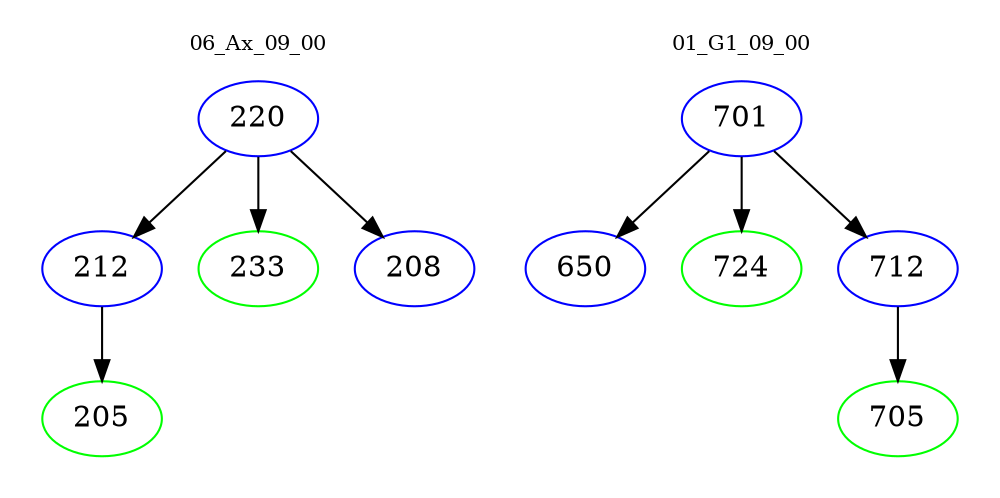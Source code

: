 digraph{
subgraph cluster_0 {
color = white
label = "06_Ax_09_00";
fontsize=10;
T0_220 [label="220", color="blue"]
T0_220 -> T0_212 [color="black"]
T0_212 [label="212", color="blue"]
T0_212 -> T0_205 [color="black"]
T0_205 [label="205", color="green"]
T0_220 -> T0_233 [color="black"]
T0_233 [label="233", color="green"]
T0_220 -> T0_208 [color="black"]
T0_208 [label="208", color="blue"]
}
subgraph cluster_1 {
color = white
label = "01_G1_09_00";
fontsize=10;
T1_701 [label="701", color="blue"]
T1_701 -> T1_650 [color="black"]
T1_650 [label="650", color="blue"]
T1_701 -> T1_724 [color="black"]
T1_724 [label="724", color="green"]
T1_701 -> T1_712 [color="black"]
T1_712 [label="712", color="blue"]
T1_712 -> T1_705 [color="black"]
T1_705 [label="705", color="green"]
}
}
